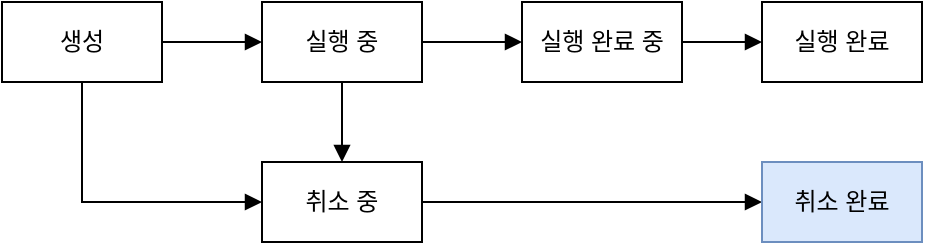 <mxfile version="26.1.1">
  <diagram name="Page-1" id="MweXmBWXa3J3rSPzKNe5">
    <mxGraphModel dx="1114" dy="878" grid="1" gridSize="10" guides="1" tooltips="1" connect="1" arrows="1" fold="1" page="1" pageScale="1" pageWidth="827" pageHeight="1169" math="0" shadow="0">
      <root>
        <mxCell id="0" />
        <mxCell id="1" parent="0" />
        <mxCell id="hy7abEv64THYY-HxO2lK-1" style="edgeStyle=orthogonalEdgeStyle;rounded=0;orthogonalLoop=1;jettySize=auto;html=1;entryX=0;entryY=0.5;entryDx=0;entryDy=0;endArrow=block;endFill=1;" edge="1" parent="1" source="hy7abEv64THYY-HxO2lK-2" target="hy7abEv64THYY-HxO2lK-9">
          <mxGeometry relative="1" as="geometry" />
        </mxCell>
        <mxCell id="hy7abEv64THYY-HxO2lK-2" value="실행 완료 중" style="rounded=0;whiteSpace=wrap;html=1;" vertex="1" parent="1">
          <mxGeometry x="330" y="60" width="80" height="40" as="geometry" />
        </mxCell>
        <mxCell id="hy7abEv64THYY-HxO2lK-3" style="edgeStyle=orthogonalEdgeStyle;rounded=0;orthogonalLoop=1;jettySize=auto;html=1;entryX=0;entryY=0.5;entryDx=0;entryDy=0;endArrow=block;endFill=1;" edge="1" parent="1" source="hy7abEv64THYY-HxO2lK-5" target="hy7abEv64THYY-HxO2lK-8">
          <mxGeometry relative="1" as="geometry" />
        </mxCell>
        <mxCell id="hy7abEv64THYY-HxO2lK-4" style="edgeStyle=orthogonalEdgeStyle;rounded=0;orthogonalLoop=1;jettySize=auto;html=1;entryX=0;entryY=0.5;entryDx=0;entryDy=0;endArrow=block;endFill=1;" edge="1" parent="1" source="hy7abEv64THYY-HxO2lK-5" target="hy7abEv64THYY-HxO2lK-11">
          <mxGeometry relative="1" as="geometry">
            <Array as="points">
              <mxPoint x="110" y="160" />
            </Array>
          </mxGeometry>
        </mxCell>
        <mxCell id="hy7abEv64THYY-HxO2lK-5" value="생성" style="rounded=0;whiteSpace=wrap;html=1;" vertex="1" parent="1">
          <mxGeometry x="70" y="60" width="80" height="40" as="geometry" />
        </mxCell>
        <mxCell id="hy7abEv64THYY-HxO2lK-6" style="edgeStyle=orthogonalEdgeStyle;rounded=0;orthogonalLoop=1;jettySize=auto;html=1;entryX=0;entryY=0.5;entryDx=0;entryDy=0;endArrow=block;endFill=1;" edge="1" parent="1" source="hy7abEv64THYY-HxO2lK-8" target="hy7abEv64THYY-HxO2lK-2">
          <mxGeometry relative="1" as="geometry" />
        </mxCell>
        <mxCell id="hy7abEv64THYY-HxO2lK-7" style="edgeStyle=orthogonalEdgeStyle;rounded=0;orthogonalLoop=1;jettySize=auto;html=1;entryX=0.5;entryY=0;entryDx=0;entryDy=0;endArrow=block;endFill=1;" edge="1" parent="1" source="hy7abEv64THYY-HxO2lK-8" target="hy7abEv64THYY-HxO2lK-11">
          <mxGeometry relative="1" as="geometry" />
        </mxCell>
        <mxCell id="hy7abEv64THYY-HxO2lK-8" value="실행 중" style="rounded=0;whiteSpace=wrap;html=1;" vertex="1" parent="1">
          <mxGeometry x="200" y="60" width="80" height="40" as="geometry" />
        </mxCell>
        <mxCell id="hy7abEv64THYY-HxO2lK-9" value="실행 완료" style="rounded=0;whiteSpace=wrap;html=1;" vertex="1" parent="1">
          <mxGeometry x="450" y="60" width="80" height="40" as="geometry" />
        </mxCell>
        <mxCell id="hy7abEv64THYY-HxO2lK-10" style="edgeStyle=orthogonalEdgeStyle;rounded=0;orthogonalLoop=1;jettySize=auto;html=1;entryX=0;entryY=0.5;entryDx=0;entryDy=0;endArrow=block;endFill=1;" edge="1" parent="1" source="hy7abEv64THYY-HxO2lK-11" target="hy7abEv64THYY-HxO2lK-12">
          <mxGeometry relative="1" as="geometry" />
        </mxCell>
        <mxCell id="hy7abEv64THYY-HxO2lK-11" value="취소 중" style="rounded=0;whiteSpace=wrap;html=1;" vertex="1" parent="1">
          <mxGeometry x="200" y="140" width="80" height="40" as="geometry" />
        </mxCell>
        <mxCell id="hy7abEv64THYY-HxO2lK-12" value="취소 완료" style="rounded=0;whiteSpace=wrap;html=1;fillColor=#dae8fc;strokeColor=#6c8ebf;" vertex="1" parent="1">
          <mxGeometry x="450" y="140" width="80" height="40" as="geometry" />
        </mxCell>
      </root>
    </mxGraphModel>
  </diagram>
</mxfile>
